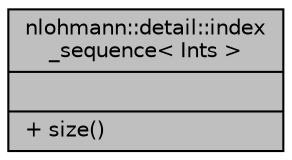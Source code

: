 digraph "nlohmann::detail::index_sequence&lt; Ints &gt;"
{
 // INTERACTIVE_SVG=YES
 // LATEX_PDF_SIZE
  edge [fontname="Helvetica",fontsize="10",labelfontname="Helvetica",labelfontsize="10"];
  node [fontname="Helvetica",fontsize="10",shape=record];
  Node1 [label="{nlohmann::detail::index\l_sequence\< Ints \>\n||+ size()\l}",height=0.2,width=0.4,color="black", fillcolor="grey75", style="filled", fontcolor="black",tooltip=" "];
}
